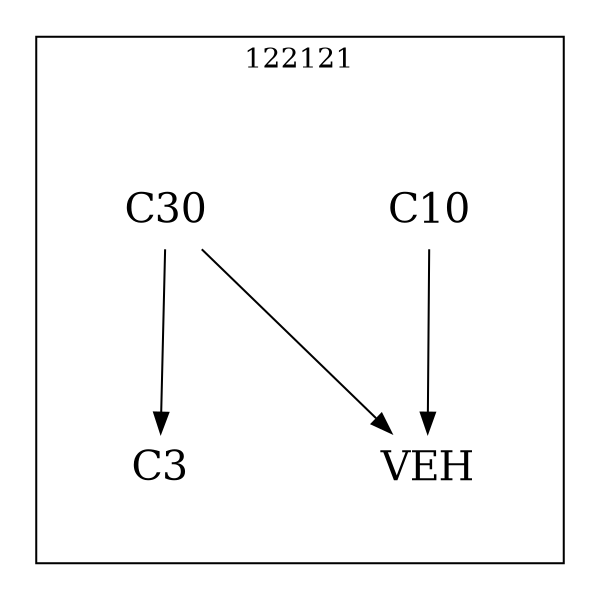 strict digraph DAGS {
	size = "4,4!" ; ratio ="fill"; subgraph cluster_0{
			labeldoc = "t";
			label = "122121";node	[label= VEH, shape = plaintext, fontsize=20] VEH;node	[label= C3, shape = plaintext, fontsize=20] C3;node	[label= C10, shape = plaintext, fontsize=20] C10;node	[label= C30, shape = plaintext, fontsize=20] C30;
C10->VEH;
C30->VEH;
C30->C3;
	}}